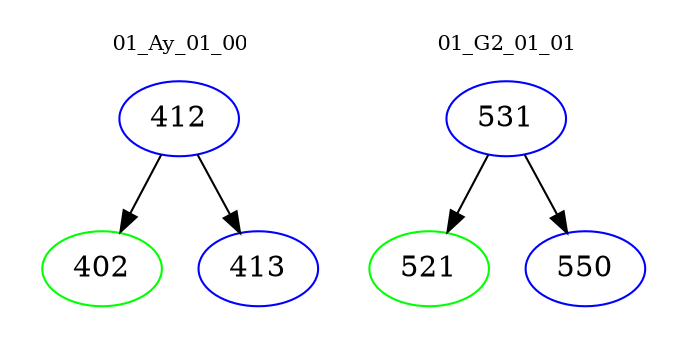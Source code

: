 digraph{
subgraph cluster_0 {
color = white
label = "01_Ay_01_00";
fontsize=10;
T0_412 [label="412", color="blue"]
T0_412 -> T0_402 [color="black"]
T0_402 [label="402", color="green"]
T0_412 -> T0_413 [color="black"]
T0_413 [label="413", color="blue"]
}
subgraph cluster_1 {
color = white
label = "01_G2_01_01";
fontsize=10;
T1_531 [label="531", color="blue"]
T1_531 -> T1_521 [color="black"]
T1_521 [label="521", color="green"]
T1_531 -> T1_550 [color="black"]
T1_550 [label="550", color="blue"]
}
}

